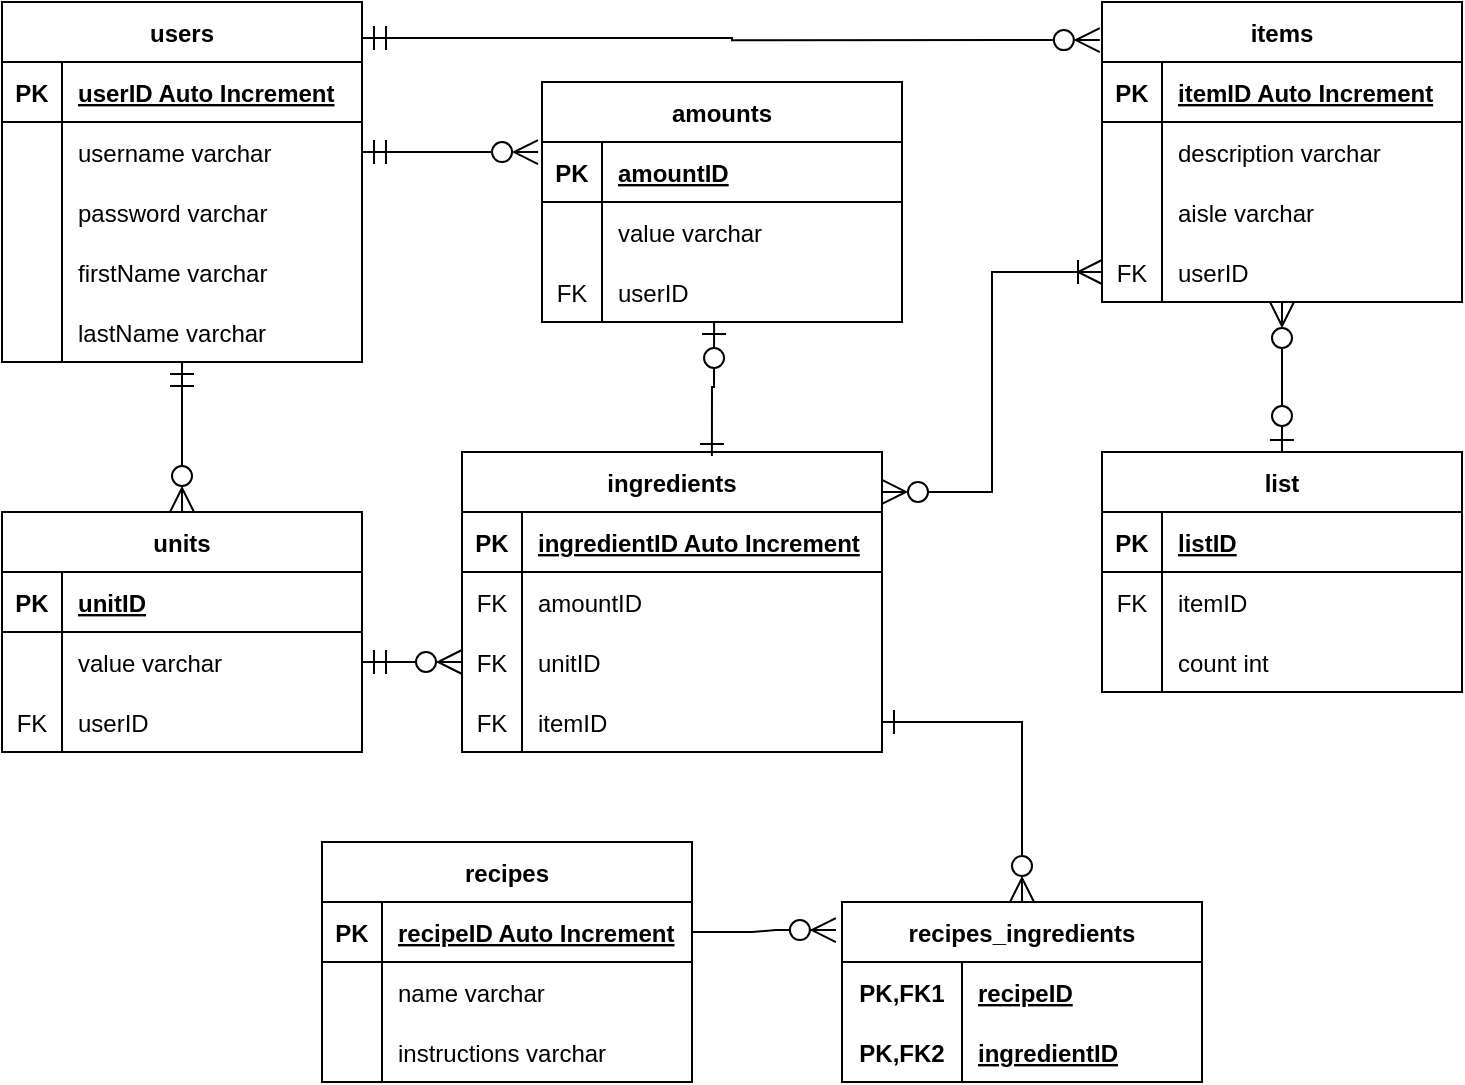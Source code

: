 <mxfile version="18.2.0" type="github">
  <diagram id="sZjVrMlbHQH7y-1jnK4U" name="Page-1">
    <mxGraphModel dx="1422" dy="794" grid="1" gridSize="10" guides="1" tooltips="1" connect="1" arrows="1" fold="1" page="1" pageScale="1" pageWidth="850" pageHeight="1100" math="0" shadow="0">
      <root>
        <object label="" userID="" username="" password="" firstName="" lastName="" id="0">
          <mxCell />
        </object>
        <mxCell id="1" parent="0" />
        <mxCell id="pCW7ipnKabYTmHcVQ1BP-58" style="edgeStyle=orthogonalEdgeStyle;orthogonalLoop=1;jettySize=auto;html=1;entryX=0.5;entryY=0;entryDx=0;entryDy=0;startArrow=ERmandOne;startFill=0;endArrow=ERzeroToMany;endFill=0;startSize=10;endSize=10;rounded=0;" edge="1" parent="1" source="4wrpcH3v7Khurkjo0Etw-15" target="olgFny7mYtI0Rv0lb08G-19">
          <mxGeometry relative="1" as="geometry" />
        </mxCell>
        <mxCell id="4wrpcH3v7Khurkjo0Etw-15" value="users" style="shape=table;startSize=30;container=1;collapsible=0;childLayout=tableLayout;fixedRows=1;rowLines=0;fontStyle=1;align=center;resizeLast=1;rounded=0;shadow=0;sketch=0;fillColor=#FFFFFF;backgroundOutline=0;resizable=0;rotatable=0;fillOpacity=100;strokeOpacity=100;noLabel=0;" parent="1" vertex="1">
          <mxGeometry x="40" y="40" width="180" height="180" as="geometry" />
        </mxCell>
        <mxCell id="4wrpcH3v7Khurkjo0Etw-16" value="" style="shape=tableRow;horizontal=0;startSize=0;swimlaneHead=0;swimlaneBody=0;fillColor=none;collapsible=0;dropTarget=0;points=[[0,0.5],[1,0.5]];portConstraint=eastwest;top=0;left=0;right=0;bottom=1;" parent="4wrpcH3v7Khurkjo0Etw-15" vertex="1">
          <mxGeometry y="30" width="180" height="30" as="geometry" />
        </mxCell>
        <mxCell id="4wrpcH3v7Khurkjo0Etw-17" value="PK" style="shape=partialRectangle;connectable=0;fillColor=none;top=0;left=0;bottom=0;right=0;fontStyle=1;overflow=hidden;" parent="4wrpcH3v7Khurkjo0Etw-16" vertex="1">
          <mxGeometry width="30" height="30" as="geometry">
            <mxRectangle width="30" height="30" as="alternateBounds" />
          </mxGeometry>
        </mxCell>
        <mxCell id="4wrpcH3v7Khurkjo0Etw-18" value="userID Auto Increment" style="shape=partialRectangle;connectable=0;fillColor=none;top=0;left=0;bottom=0;right=0;align=left;spacingLeft=6;fontStyle=5;overflow=hidden;" parent="4wrpcH3v7Khurkjo0Etw-16" vertex="1">
          <mxGeometry x="30" width="150" height="30" as="geometry">
            <mxRectangle width="150" height="30" as="alternateBounds" />
          </mxGeometry>
        </mxCell>
        <mxCell id="4wrpcH3v7Khurkjo0Etw-19" value="" style="shape=tableRow;horizontal=0;startSize=0;swimlaneHead=0;swimlaneBody=0;fillColor=none;collapsible=0;dropTarget=0;points=[[0,0.5],[1,0.5]];portConstraint=eastwest;top=0;left=0;right=0;bottom=0;" parent="4wrpcH3v7Khurkjo0Etw-15" vertex="1">
          <mxGeometry y="60" width="180" height="30" as="geometry" />
        </mxCell>
        <mxCell id="4wrpcH3v7Khurkjo0Etw-20" value="" style="shape=partialRectangle;connectable=0;fillColor=none;top=0;left=0;bottom=0;right=0;editable=1;overflow=hidden;" parent="4wrpcH3v7Khurkjo0Etw-19" vertex="1">
          <mxGeometry width="30" height="30" as="geometry">
            <mxRectangle width="30" height="30" as="alternateBounds" />
          </mxGeometry>
        </mxCell>
        <mxCell id="4wrpcH3v7Khurkjo0Etw-21" value="username varchar" style="shape=partialRectangle;connectable=0;fillColor=none;top=0;left=0;bottom=0;right=0;align=left;spacingLeft=6;overflow=hidden;" parent="4wrpcH3v7Khurkjo0Etw-19" vertex="1">
          <mxGeometry x="30" width="150" height="30" as="geometry">
            <mxRectangle width="150" height="30" as="alternateBounds" />
          </mxGeometry>
        </mxCell>
        <mxCell id="4wrpcH3v7Khurkjo0Etw-22" value="" style="shape=tableRow;horizontal=0;startSize=0;swimlaneHead=0;swimlaneBody=0;fillColor=none;collapsible=0;dropTarget=0;points=[[0,0.5],[1,0.5]];portConstraint=eastwest;top=0;left=0;right=0;bottom=0;" parent="4wrpcH3v7Khurkjo0Etw-15" vertex="1">
          <mxGeometry y="90" width="180" height="30" as="geometry" />
        </mxCell>
        <mxCell id="4wrpcH3v7Khurkjo0Etw-23" value="" style="shape=partialRectangle;connectable=0;fillColor=none;top=0;left=0;bottom=0;right=0;editable=1;overflow=hidden;" parent="4wrpcH3v7Khurkjo0Etw-22" vertex="1">
          <mxGeometry width="30" height="30" as="geometry">
            <mxRectangle width="30" height="30" as="alternateBounds" />
          </mxGeometry>
        </mxCell>
        <mxCell id="4wrpcH3v7Khurkjo0Etw-24" value="password varchar" style="shape=partialRectangle;connectable=0;fillColor=none;top=0;left=0;bottom=0;right=0;align=left;spacingLeft=6;overflow=hidden;" parent="4wrpcH3v7Khurkjo0Etw-22" vertex="1">
          <mxGeometry x="30" width="150" height="30" as="geometry">
            <mxRectangle width="150" height="30" as="alternateBounds" />
          </mxGeometry>
        </mxCell>
        <mxCell id="4wrpcH3v7Khurkjo0Etw-25" value="" style="shape=tableRow;horizontal=0;startSize=0;swimlaneHead=0;swimlaneBody=0;fillColor=none;collapsible=0;dropTarget=0;points=[[0,0.5],[1,0.5]];portConstraint=eastwest;top=0;left=0;right=0;bottom=0;" parent="4wrpcH3v7Khurkjo0Etw-15" vertex="1">
          <mxGeometry y="120" width="180" height="30" as="geometry" />
        </mxCell>
        <mxCell id="4wrpcH3v7Khurkjo0Etw-26" value="" style="shape=partialRectangle;connectable=0;fillColor=none;top=0;left=0;bottom=0;right=0;editable=1;overflow=hidden;" parent="4wrpcH3v7Khurkjo0Etw-25" vertex="1">
          <mxGeometry width="30" height="30" as="geometry">
            <mxRectangle width="30" height="30" as="alternateBounds" />
          </mxGeometry>
        </mxCell>
        <mxCell id="4wrpcH3v7Khurkjo0Etw-27" value="firstName varchar" style="shape=partialRectangle;connectable=0;fillColor=none;top=0;left=0;bottom=0;right=0;align=left;spacingLeft=6;overflow=hidden;" parent="4wrpcH3v7Khurkjo0Etw-25" vertex="1">
          <mxGeometry x="30" width="150" height="30" as="geometry">
            <mxRectangle width="150" height="30" as="alternateBounds" />
          </mxGeometry>
        </mxCell>
        <mxCell id="4wrpcH3v7Khurkjo0Etw-31" style="shape=tableRow;horizontal=0;startSize=0;swimlaneHead=0;swimlaneBody=0;fillColor=none;collapsible=0;dropTarget=0;points=[[0,0.5],[1,0.5]];portConstraint=eastwest;top=0;left=0;right=0;bottom=0;" parent="4wrpcH3v7Khurkjo0Etw-15" vertex="1">
          <mxGeometry y="150" width="180" height="30" as="geometry" />
        </mxCell>
        <mxCell id="4wrpcH3v7Khurkjo0Etw-32" style="shape=partialRectangle;connectable=0;fillColor=none;top=0;left=0;bottom=0;right=0;editable=1;overflow=hidden;" parent="4wrpcH3v7Khurkjo0Etw-31" vertex="1">
          <mxGeometry width="30" height="30" as="geometry">
            <mxRectangle width="30" height="30" as="alternateBounds" />
          </mxGeometry>
        </mxCell>
        <mxCell id="4wrpcH3v7Khurkjo0Etw-33" value="lastName varchar" style="shape=partialRectangle;connectable=0;fillColor=none;top=0;left=0;bottom=0;right=0;align=left;spacingLeft=6;overflow=hidden;" parent="4wrpcH3v7Khurkjo0Etw-31" vertex="1">
          <mxGeometry x="30" width="150" height="30" as="geometry">
            <mxRectangle width="150" height="30" as="alternateBounds" />
          </mxGeometry>
        </mxCell>
        <mxCell id="pCW7ipnKabYTmHcVQ1BP-56" style="edgeStyle=orthogonalEdgeStyle;orthogonalLoop=1;jettySize=auto;html=1;entryX=0.5;entryY=0;entryDx=0;entryDy=0;startArrow=ERzeroToMany;startFill=0;endArrow=ERzeroToOne;endFill=0;startSize=10;endSize=10;rounded=0;" edge="1" parent="1" source="4wrpcH3v7Khurkjo0Etw-34" target="pCW7ipnKabYTmHcVQ1BP-43">
          <mxGeometry relative="1" as="geometry" />
        </mxCell>
        <mxCell id="4wrpcH3v7Khurkjo0Etw-34" value="items" style="shape=table;startSize=30;container=1;collapsible=1;childLayout=tableLayout;fixedRows=1;rowLines=0;fontStyle=1;align=center;resizeLast=1;rounded=0;shadow=0;sketch=0;fillColor=#FFFFFF;" parent="1" vertex="1">
          <mxGeometry x="590" y="40" width="180" height="150" as="geometry" />
        </mxCell>
        <mxCell id="4wrpcH3v7Khurkjo0Etw-35" value="" style="shape=tableRow;horizontal=0;startSize=0;swimlaneHead=0;swimlaneBody=0;fillColor=none;collapsible=0;dropTarget=0;points=[[0,0.5],[1,0.5]];portConstraint=eastwest;top=0;left=0;right=0;bottom=1;rounded=0;shadow=0;sketch=0;" parent="4wrpcH3v7Khurkjo0Etw-34" vertex="1">
          <mxGeometry y="30" width="180" height="30" as="geometry" />
        </mxCell>
        <mxCell id="4wrpcH3v7Khurkjo0Etw-36" value="PK" style="shape=partialRectangle;connectable=0;fillColor=none;top=0;left=0;bottom=0;right=0;fontStyle=1;overflow=hidden;rounded=0;shadow=0;sketch=0;" parent="4wrpcH3v7Khurkjo0Etw-35" vertex="1">
          <mxGeometry width="30" height="30" as="geometry">
            <mxRectangle width="30" height="30" as="alternateBounds" />
          </mxGeometry>
        </mxCell>
        <mxCell id="4wrpcH3v7Khurkjo0Etw-37" value="itemID Auto Increment" style="shape=partialRectangle;connectable=0;fillColor=none;top=0;left=0;bottom=0;right=0;align=left;spacingLeft=6;fontStyle=5;overflow=hidden;rounded=0;shadow=0;sketch=0;" parent="4wrpcH3v7Khurkjo0Etw-35" vertex="1">
          <mxGeometry x="30" width="150" height="30" as="geometry">
            <mxRectangle width="150" height="30" as="alternateBounds" />
          </mxGeometry>
        </mxCell>
        <mxCell id="4wrpcH3v7Khurkjo0Etw-38" value="" style="shape=tableRow;horizontal=0;startSize=0;swimlaneHead=0;swimlaneBody=0;fillColor=none;collapsible=0;dropTarget=0;points=[[0,0.5],[1,0.5]];portConstraint=eastwest;top=0;left=0;right=0;bottom=0;rounded=0;shadow=0;sketch=0;" parent="4wrpcH3v7Khurkjo0Etw-34" vertex="1">
          <mxGeometry y="60" width="180" height="30" as="geometry" />
        </mxCell>
        <mxCell id="4wrpcH3v7Khurkjo0Etw-39" value="" style="shape=partialRectangle;connectable=0;fillColor=none;top=0;left=0;bottom=0;right=0;editable=1;overflow=hidden;rounded=0;shadow=0;sketch=0;" parent="4wrpcH3v7Khurkjo0Etw-38" vertex="1">
          <mxGeometry width="30" height="30" as="geometry">
            <mxRectangle width="30" height="30" as="alternateBounds" />
          </mxGeometry>
        </mxCell>
        <mxCell id="4wrpcH3v7Khurkjo0Etw-40" value="description varchar" style="shape=partialRectangle;connectable=0;fillColor=none;top=0;left=0;bottom=0;right=0;align=left;spacingLeft=6;overflow=hidden;rounded=0;shadow=0;sketch=0;" parent="4wrpcH3v7Khurkjo0Etw-38" vertex="1">
          <mxGeometry x="30" width="150" height="30" as="geometry">
            <mxRectangle width="150" height="30" as="alternateBounds" />
          </mxGeometry>
        </mxCell>
        <mxCell id="4wrpcH3v7Khurkjo0Etw-41" value="" style="shape=tableRow;horizontal=0;startSize=0;swimlaneHead=0;swimlaneBody=0;fillColor=none;collapsible=0;dropTarget=0;points=[[0,0.5],[1,0.5]];portConstraint=eastwest;top=0;left=0;right=0;bottom=0;rounded=0;shadow=0;sketch=0;" parent="4wrpcH3v7Khurkjo0Etw-34" vertex="1">
          <mxGeometry y="90" width="180" height="30" as="geometry" />
        </mxCell>
        <mxCell id="4wrpcH3v7Khurkjo0Etw-42" value="" style="shape=partialRectangle;connectable=0;fillColor=none;top=0;left=0;bottom=0;right=0;editable=1;overflow=hidden;rounded=0;shadow=0;sketch=0;" parent="4wrpcH3v7Khurkjo0Etw-41" vertex="1">
          <mxGeometry width="30" height="30" as="geometry">
            <mxRectangle width="30" height="30" as="alternateBounds" />
          </mxGeometry>
        </mxCell>
        <mxCell id="4wrpcH3v7Khurkjo0Etw-43" value="aisle varchar" style="shape=partialRectangle;connectable=0;fillColor=none;top=0;left=0;bottom=0;right=0;align=left;spacingLeft=6;overflow=hidden;rounded=0;shadow=0;sketch=0;" parent="4wrpcH3v7Khurkjo0Etw-41" vertex="1">
          <mxGeometry x="30" width="150" height="30" as="geometry">
            <mxRectangle width="150" height="30" as="alternateBounds" />
          </mxGeometry>
        </mxCell>
        <mxCell id="4wrpcH3v7Khurkjo0Etw-44" value="" style="shape=tableRow;horizontal=0;startSize=0;swimlaneHead=0;swimlaneBody=0;fillColor=none;collapsible=0;dropTarget=0;points=[[0,0.5],[1,0.5]];portConstraint=eastwest;top=0;left=0;right=0;bottom=0;rounded=0;shadow=0;sketch=0;" parent="4wrpcH3v7Khurkjo0Etw-34" vertex="1">
          <mxGeometry y="120" width="180" height="30" as="geometry" />
        </mxCell>
        <mxCell id="4wrpcH3v7Khurkjo0Etw-45" value="FK" style="shape=partialRectangle;connectable=0;fillColor=none;top=0;left=0;bottom=0;right=0;editable=1;overflow=hidden;rounded=0;shadow=0;sketch=0;" parent="4wrpcH3v7Khurkjo0Etw-44" vertex="1">
          <mxGeometry width="30" height="30" as="geometry">
            <mxRectangle width="30" height="30" as="alternateBounds" />
          </mxGeometry>
        </mxCell>
        <mxCell id="4wrpcH3v7Khurkjo0Etw-46" value="userID" style="shape=partialRectangle;connectable=0;fillColor=none;top=0;left=0;bottom=0;right=0;align=left;spacingLeft=6;overflow=hidden;rounded=0;shadow=0;sketch=0;" parent="4wrpcH3v7Khurkjo0Etw-44" vertex="1">
          <mxGeometry x="30" width="150" height="30" as="geometry">
            <mxRectangle width="150" height="30" as="alternateBounds" />
          </mxGeometry>
        </mxCell>
        <mxCell id="4wrpcH3v7Khurkjo0Etw-49" value="" style="edgeStyle=orthogonalEdgeStyle;fontSize=12;html=1;endArrow=ERzeroToMany;startArrow=ERmandOne;rounded=0;targetPerimeterSpacing=0;endSize=10;startSize=10;exitX=1;exitY=0.1;exitDx=0;exitDy=0;endFill=0;entryX=-0.006;entryY=0.127;entryDx=0;entryDy=0;entryPerimeter=0;exitPerimeter=0;" parent="1" source="4wrpcH3v7Khurkjo0Etw-15" target="4wrpcH3v7Khurkjo0Etw-34" edge="1">
          <mxGeometry width="100" height="100" relative="1" as="geometry">
            <mxPoint x="250" y="790" as="sourcePoint" />
            <mxPoint x="330" y="85" as="targetPoint" />
          </mxGeometry>
        </mxCell>
        <mxCell id="pCW7ipnKabYTmHcVQ1BP-42" style="edgeStyle=orthogonalEdgeStyle;orthogonalLoop=1;jettySize=auto;html=1;entryX=0.5;entryY=0;entryDx=0;entryDy=0;startArrow=ERone;startFill=0;endArrow=ERzeroToMany;endFill=0;startSize=10;endSize=10;exitX=1;exitY=0.5;exitDx=0;exitDy=0;rounded=0;" edge="1" parent="1" source="4wrpcH3v7Khurkjo0Etw-60" target="pCW7ipnKabYTmHcVQ1BP-14">
          <mxGeometry relative="1" as="geometry" />
        </mxCell>
        <mxCell id="4wrpcH3v7Khurkjo0Etw-50" value="ingredients" style="shape=table;startSize=30;container=1;collapsible=1;childLayout=tableLayout;fixedRows=1;rowLines=0;fontStyle=1;align=center;resizeLast=1;rounded=0;shadow=0;sketch=0;fillColor=#FFFFFF;" parent="1" vertex="1">
          <mxGeometry x="270" y="265" width="210" height="150" as="geometry" />
        </mxCell>
        <mxCell id="4wrpcH3v7Khurkjo0Etw-51" value="" style="shape=tableRow;horizontal=0;startSize=0;swimlaneHead=0;swimlaneBody=0;fillColor=none;collapsible=0;dropTarget=0;points=[[0,0.5],[1,0.5]];portConstraint=eastwest;top=0;left=0;right=0;bottom=1;rounded=0;shadow=0;sketch=0;" parent="4wrpcH3v7Khurkjo0Etw-50" vertex="1">
          <mxGeometry y="30" width="210" height="30" as="geometry" />
        </mxCell>
        <mxCell id="4wrpcH3v7Khurkjo0Etw-52" value="PK" style="shape=partialRectangle;connectable=0;fillColor=none;top=0;left=0;bottom=0;right=0;fontStyle=1;overflow=hidden;rounded=0;shadow=0;sketch=0;" parent="4wrpcH3v7Khurkjo0Etw-51" vertex="1">
          <mxGeometry width="30" height="30" as="geometry">
            <mxRectangle width="30" height="30" as="alternateBounds" />
          </mxGeometry>
        </mxCell>
        <mxCell id="4wrpcH3v7Khurkjo0Etw-53" value="ingredientID Auto Increment" style="shape=partialRectangle;connectable=0;fillColor=none;top=0;left=0;bottom=0;right=0;align=left;spacingLeft=6;fontStyle=5;overflow=hidden;rounded=0;shadow=0;sketch=0;" parent="4wrpcH3v7Khurkjo0Etw-51" vertex="1">
          <mxGeometry x="30" width="180" height="30" as="geometry">
            <mxRectangle width="180" height="30" as="alternateBounds" />
          </mxGeometry>
        </mxCell>
        <mxCell id="4wrpcH3v7Khurkjo0Etw-54" value="" style="shape=tableRow;horizontal=0;startSize=0;swimlaneHead=0;swimlaneBody=0;fillColor=none;collapsible=0;dropTarget=0;points=[[0,0.5],[1,0.5]];portConstraint=eastwest;top=0;left=0;right=0;bottom=0;rounded=0;shadow=0;sketch=0;" parent="4wrpcH3v7Khurkjo0Etw-50" vertex="1">
          <mxGeometry y="60" width="210" height="30" as="geometry" />
        </mxCell>
        <mxCell id="4wrpcH3v7Khurkjo0Etw-55" value="FK" style="shape=partialRectangle;connectable=0;fillColor=none;top=0;left=0;bottom=0;right=0;editable=1;overflow=hidden;rounded=0;shadow=0;sketch=0;" parent="4wrpcH3v7Khurkjo0Etw-54" vertex="1">
          <mxGeometry width="30" height="30" as="geometry">
            <mxRectangle width="30" height="30" as="alternateBounds" />
          </mxGeometry>
        </mxCell>
        <mxCell id="4wrpcH3v7Khurkjo0Etw-56" value="amountID" style="shape=partialRectangle;connectable=0;fillColor=none;top=0;left=0;bottom=0;right=0;align=left;spacingLeft=6;overflow=hidden;rounded=0;shadow=0;sketch=0;" parent="4wrpcH3v7Khurkjo0Etw-54" vertex="1">
          <mxGeometry x="30" width="180" height="30" as="geometry">
            <mxRectangle width="180" height="30" as="alternateBounds" />
          </mxGeometry>
        </mxCell>
        <mxCell id="4wrpcH3v7Khurkjo0Etw-57" value="" style="shape=tableRow;horizontal=0;startSize=0;swimlaneHead=0;swimlaneBody=0;fillColor=none;collapsible=0;dropTarget=0;points=[[0,0.5],[1,0.5]];portConstraint=eastwest;top=0;left=0;right=0;bottom=0;rounded=0;shadow=0;sketch=0;" parent="4wrpcH3v7Khurkjo0Etw-50" vertex="1">
          <mxGeometry y="90" width="210" height="30" as="geometry" />
        </mxCell>
        <mxCell id="4wrpcH3v7Khurkjo0Etw-58" value="FK" style="shape=partialRectangle;connectable=0;fillColor=none;top=0;left=0;bottom=0;right=0;editable=1;overflow=hidden;rounded=0;shadow=0;sketch=0;" parent="4wrpcH3v7Khurkjo0Etw-57" vertex="1">
          <mxGeometry width="30" height="30" as="geometry">
            <mxRectangle width="30" height="30" as="alternateBounds" />
          </mxGeometry>
        </mxCell>
        <mxCell id="4wrpcH3v7Khurkjo0Etw-59" value="unitID" style="shape=partialRectangle;connectable=0;fillColor=none;top=0;left=0;bottom=0;right=0;align=left;spacingLeft=6;overflow=hidden;rounded=0;shadow=0;sketch=0;" parent="4wrpcH3v7Khurkjo0Etw-57" vertex="1">
          <mxGeometry x="30" width="180" height="30" as="geometry">
            <mxRectangle width="180" height="30" as="alternateBounds" />
          </mxGeometry>
        </mxCell>
        <mxCell id="4wrpcH3v7Khurkjo0Etw-60" value="" style="shape=tableRow;horizontal=0;startSize=0;swimlaneHead=0;swimlaneBody=0;fillColor=none;collapsible=0;dropTarget=0;points=[[0,0.5],[1,0.5]];portConstraint=eastwest;top=0;left=0;right=0;bottom=0;rounded=0;shadow=0;sketch=0;" parent="4wrpcH3v7Khurkjo0Etw-50" vertex="1">
          <mxGeometry y="120" width="210" height="30" as="geometry" />
        </mxCell>
        <mxCell id="4wrpcH3v7Khurkjo0Etw-61" value="FK" style="shape=partialRectangle;connectable=0;fillColor=none;top=0;left=0;bottom=0;right=0;editable=1;overflow=hidden;rounded=0;shadow=0;sketch=0;" parent="4wrpcH3v7Khurkjo0Etw-60" vertex="1">
          <mxGeometry width="30" height="30" as="geometry">
            <mxRectangle width="30" height="30" as="alternateBounds" />
          </mxGeometry>
        </mxCell>
        <mxCell id="4wrpcH3v7Khurkjo0Etw-62" value="itemID" style="shape=partialRectangle;connectable=0;fillColor=none;top=0;left=0;bottom=0;right=0;align=left;spacingLeft=6;overflow=hidden;rounded=0;shadow=0;sketch=0;" parent="4wrpcH3v7Khurkjo0Etw-60" vertex="1">
          <mxGeometry x="30" width="180" height="30" as="geometry">
            <mxRectangle width="180" height="30" as="alternateBounds" />
          </mxGeometry>
        </mxCell>
        <mxCell id="4wrpcH3v7Khurkjo0Etw-64" value="" style="fontSize=12;html=1;endArrow=ERoneToMany;startArrow=ERzeroToMany;rounded=0;targetPerimeterSpacing=0;endSize=10;startSize=10;entryX=0;entryY=0.5;entryDx=0;entryDy=0;exitX=1;exitY=0.133;exitDx=0;exitDy=0;edgeStyle=orthogonalEdgeStyle;endFill=0;startFill=0;exitPerimeter=0;" parent="1" source="4wrpcH3v7Khurkjo0Etw-50" target="4wrpcH3v7Khurkjo0Etw-44" edge="1">
          <mxGeometry width="100" height="100" relative="1" as="geometry">
            <mxPoint x="350" y="260" as="sourcePoint" />
            <mxPoint x="430" y="260" as="targetPoint" />
          </mxGeometry>
        </mxCell>
        <mxCell id="4wrpcH3v7Khurkjo0Etw-65" value="recipes" style="shape=table;startSize=30;container=1;collapsible=1;childLayout=tableLayout;fixedRows=1;rowLines=0;fontStyle=1;align=center;resizeLast=1;rounded=0;shadow=0;sketch=0;fillColor=#FFFFFF;" parent="1" vertex="1">
          <mxGeometry x="200" y="460" width="185" height="120" as="geometry" />
        </mxCell>
        <mxCell id="4wrpcH3v7Khurkjo0Etw-66" value="" style="shape=tableRow;horizontal=0;startSize=0;swimlaneHead=0;swimlaneBody=0;fillColor=none;collapsible=0;dropTarget=0;points=[[0,0.5],[1,0.5]];portConstraint=eastwest;top=0;left=0;right=0;bottom=1;rounded=0;shadow=0;sketch=0;" parent="4wrpcH3v7Khurkjo0Etw-65" vertex="1">
          <mxGeometry y="30" width="185" height="30" as="geometry" />
        </mxCell>
        <mxCell id="4wrpcH3v7Khurkjo0Etw-67" value="PK" style="shape=partialRectangle;connectable=0;fillColor=none;top=0;left=0;bottom=0;right=0;fontStyle=1;overflow=hidden;rounded=0;shadow=0;sketch=0;" parent="4wrpcH3v7Khurkjo0Etw-66" vertex="1">
          <mxGeometry width="30" height="30" as="geometry">
            <mxRectangle width="30" height="30" as="alternateBounds" />
          </mxGeometry>
        </mxCell>
        <mxCell id="4wrpcH3v7Khurkjo0Etw-68" value="recipeID Auto Increment" style="shape=partialRectangle;connectable=0;fillColor=none;top=0;left=0;bottom=0;right=0;align=left;spacingLeft=6;fontStyle=5;overflow=hidden;rounded=0;shadow=0;sketch=0;" parent="4wrpcH3v7Khurkjo0Etw-66" vertex="1">
          <mxGeometry x="30" width="155" height="30" as="geometry">
            <mxRectangle width="155" height="30" as="alternateBounds" />
          </mxGeometry>
        </mxCell>
        <mxCell id="4wrpcH3v7Khurkjo0Etw-69" value="" style="shape=tableRow;horizontal=0;startSize=0;swimlaneHead=0;swimlaneBody=0;fillColor=none;collapsible=0;dropTarget=0;points=[[0,0.5],[1,0.5]];portConstraint=eastwest;top=0;left=0;right=0;bottom=0;rounded=0;shadow=0;sketch=0;" parent="4wrpcH3v7Khurkjo0Etw-65" vertex="1">
          <mxGeometry y="60" width="185" height="30" as="geometry" />
        </mxCell>
        <mxCell id="4wrpcH3v7Khurkjo0Etw-70" value="" style="shape=partialRectangle;connectable=0;fillColor=none;top=0;left=0;bottom=0;right=0;editable=1;overflow=hidden;rounded=0;shadow=0;sketch=0;" parent="4wrpcH3v7Khurkjo0Etw-69" vertex="1">
          <mxGeometry width="30" height="30" as="geometry">
            <mxRectangle width="30" height="30" as="alternateBounds" />
          </mxGeometry>
        </mxCell>
        <mxCell id="4wrpcH3v7Khurkjo0Etw-71" value="name varchar" style="shape=partialRectangle;connectable=0;fillColor=none;top=0;left=0;bottom=0;right=0;align=left;spacingLeft=6;overflow=hidden;rounded=0;shadow=0;sketch=0;" parent="4wrpcH3v7Khurkjo0Etw-69" vertex="1">
          <mxGeometry x="30" width="155" height="30" as="geometry">
            <mxRectangle width="155" height="30" as="alternateBounds" />
          </mxGeometry>
        </mxCell>
        <mxCell id="4wrpcH3v7Khurkjo0Etw-72" value="" style="shape=tableRow;horizontal=0;startSize=0;swimlaneHead=0;swimlaneBody=0;fillColor=none;collapsible=0;dropTarget=0;points=[[0,0.5],[1,0.5]];portConstraint=eastwest;top=0;left=0;right=0;bottom=0;rounded=0;shadow=0;sketch=0;" parent="4wrpcH3v7Khurkjo0Etw-65" vertex="1">
          <mxGeometry y="90" width="185" height="30" as="geometry" />
        </mxCell>
        <mxCell id="4wrpcH3v7Khurkjo0Etw-73" value="" style="shape=partialRectangle;connectable=0;fillColor=none;top=0;left=0;bottom=0;right=0;editable=1;overflow=hidden;rounded=0;shadow=0;sketch=0;" parent="4wrpcH3v7Khurkjo0Etw-72" vertex="1">
          <mxGeometry width="30" height="30" as="geometry">
            <mxRectangle width="30" height="30" as="alternateBounds" />
          </mxGeometry>
        </mxCell>
        <mxCell id="4wrpcH3v7Khurkjo0Etw-74" value="instructions varchar" style="shape=partialRectangle;connectable=0;fillColor=none;top=0;left=0;bottom=0;right=0;align=left;spacingLeft=6;overflow=hidden;rounded=0;shadow=0;sketch=0;" parent="4wrpcH3v7Khurkjo0Etw-72" vertex="1">
          <mxGeometry x="30" width="155" height="30" as="geometry">
            <mxRectangle width="155" height="30" as="alternateBounds" />
          </mxGeometry>
        </mxCell>
        <mxCell id="olgFny7mYtI0Rv0lb08G-4" value="amounts" style="shape=table;startSize=30;container=1;collapsible=1;childLayout=tableLayout;fixedRows=1;rowLines=0;fontStyle=1;align=center;resizeLast=1;" parent="1" vertex="1">
          <mxGeometry x="310" y="80" width="180" height="120" as="geometry" />
        </mxCell>
        <mxCell id="olgFny7mYtI0Rv0lb08G-5" value="" style="shape=tableRow;horizontal=0;startSize=0;swimlaneHead=0;swimlaneBody=0;fillColor=none;collapsible=0;dropTarget=0;points=[[0,0.5],[1,0.5]];portConstraint=eastwest;top=0;left=0;right=0;bottom=1;" parent="olgFny7mYtI0Rv0lb08G-4" vertex="1">
          <mxGeometry y="30" width="180" height="30" as="geometry" />
        </mxCell>
        <mxCell id="olgFny7mYtI0Rv0lb08G-6" value="PK" style="shape=partialRectangle;connectable=0;fillColor=none;top=0;left=0;bottom=0;right=0;fontStyle=1;overflow=hidden;" parent="olgFny7mYtI0Rv0lb08G-5" vertex="1">
          <mxGeometry width="30" height="30" as="geometry">
            <mxRectangle width="30" height="30" as="alternateBounds" />
          </mxGeometry>
        </mxCell>
        <mxCell id="olgFny7mYtI0Rv0lb08G-7" value="amountID" style="shape=partialRectangle;connectable=0;fillColor=none;top=0;left=0;bottom=0;right=0;align=left;spacingLeft=6;fontStyle=5;overflow=hidden;" parent="olgFny7mYtI0Rv0lb08G-5" vertex="1">
          <mxGeometry x="30" width="150" height="30" as="geometry">
            <mxRectangle width="150" height="30" as="alternateBounds" />
          </mxGeometry>
        </mxCell>
        <mxCell id="olgFny7mYtI0Rv0lb08G-8" value="" style="shape=tableRow;horizontal=0;startSize=0;swimlaneHead=0;swimlaneBody=0;fillColor=none;collapsible=0;dropTarget=0;points=[[0,0.5],[1,0.5]];portConstraint=eastwest;top=0;left=0;right=0;bottom=0;" parent="olgFny7mYtI0Rv0lb08G-4" vertex="1">
          <mxGeometry y="60" width="180" height="30" as="geometry" />
        </mxCell>
        <mxCell id="olgFny7mYtI0Rv0lb08G-9" value="" style="shape=partialRectangle;connectable=0;fillColor=none;top=0;left=0;bottom=0;right=0;editable=1;overflow=hidden;" parent="olgFny7mYtI0Rv0lb08G-8" vertex="1">
          <mxGeometry width="30" height="30" as="geometry">
            <mxRectangle width="30" height="30" as="alternateBounds" />
          </mxGeometry>
        </mxCell>
        <mxCell id="olgFny7mYtI0Rv0lb08G-10" value="value varchar" style="shape=partialRectangle;connectable=0;fillColor=none;top=0;left=0;bottom=0;right=0;align=left;spacingLeft=6;overflow=hidden;" parent="olgFny7mYtI0Rv0lb08G-8" vertex="1">
          <mxGeometry x="30" width="150" height="30" as="geometry">
            <mxRectangle width="150" height="30" as="alternateBounds" />
          </mxGeometry>
        </mxCell>
        <mxCell id="olgFny7mYtI0Rv0lb08G-32" value="" style="shape=tableRow;horizontal=0;startSize=0;swimlaneHead=0;swimlaneBody=0;fillColor=none;collapsible=0;dropTarget=0;points=[[0,0.5],[1,0.5]];portConstraint=eastwest;top=0;left=0;right=0;bottom=0;" parent="olgFny7mYtI0Rv0lb08G-4" vertex="1">
          <mxGeometry y="90" width="180" height="30" as="geometry" />
        </mxCell>
        <mxCell id="olgFny7mYtI0Rv0lb08G-33" value="FK" style="shape=partialRectangle;connectable=0;fillColor=none;top=0;left=0;bottom=0;right=0;editable=1;overflow=hidden;" parent="olgFny7mYtI0Rv0lb08G-32" vertex="1">
          <mxGeometry width="30" height="30" as="geometry">
            <mxRectangle width="30" height="30" as="alternateBounds" />
          </mxGeometry>
        </mxCell>
        <mxCell id="olgFny7mYtI0Rv0lb08G-34" value="userID" style="shape=partialRectangle;connectable=0;fillColor=none;top=0;left=0;bottom=0;right=0;align=left;spacingLeft=6;overflow=hidden;" parent="olgFny7mYtI0Rv0lb08G-32" vertex="1">
          <mxGeometry x="30" width="150" height="30" as="geometry">
            <mxRectangle width="150" height="30" as="alternateBounds" />
          </mxGeometry>
        </mxCell>
        <mxCell id="olgFny7mYtI0Rv0lb08G-19" value="units" style="shape=table;startSize=30;container=1;collapsible=1;childLayout=tableLayout;fixedRows=1;rowLines=0;fontStyle=1;align=center;resizeLast=1;" parent="1" vertex="1">
          <mxGeometry x="40" y="295" width="180" height="120" as="geometry" />
        </mxCell>
        <mxCell id="olgFny7mYtI0Rv0lb08G-20" value="" style="shape=tableRow;horizontal=0;startSize=0;swimlaneHead=0;swimlaneBody=0;fillColor=none;collapsible=0;dropTarget=0;points=[[0,0.5],[1,0.5]];portConstraint=eastwest;top=0;left=0;right=0;bottom=1;" parent="olgFny7mYtI0Rv0lb08G-19" vertex="1">
          <mxGeometry y="30" width="180" height="30" as="geometry" />
        </mxCell>
        <mxCell id="olgFny7mYtI0Rv0lb08G-21" value="PK" style="shape=partialRectangle;connectable=0;fillColor=none;top=0;left=0;bottom=0;right=0;fontStyle=1;overflow=hidden;" parent="olgFny7mYtI0Rv0lb08G-20" vertex="1">
          <mxGeometry width="30" height="30" as="geometry">
            <mxRectangle width="30" height="30" as="alternateBounds" />
          </mxGeometry>
        </mxCell>
        <mxCell id="olgFny7mYtI0Rv0lb08G-22" value="unitID" style="shape=partialRectangle;connectable=0;fillColor=none;top=0;left=0;bottom=0;right=0;align=left;spacingLeft=6;fontStyle=5;overflow=hidden;" parent="olgFny7mYtI0Rv0lb08G-20" vertex="1">
          <mxGeometry x="30" width="150" height="30" as="geometry">
            <mxRectangle width="150" height="30" as="alternateBounds" />
          </mxGeometry>
        </mxCell>
        <mxCell id="olgFny7mYtI0Rv0lb08G-23" value="" style="shape=tableRow;horizontal=0;startSize=0;swimlaneHead=0;swimlaneBody=0;fillColor=none;collapsible=0;dropTarget=0;points=[[0,0.5],[1,0.5]];portConstraint=eastwest;top=0;left=0;right=0;bottom=0;" parent="olgFny7mYtI0Rv0lb08G-19" vertex="1">
          <mxGeometry y="60" width="180" height="30" as="geometry" />
        </mxCell>
        <mxCell id="olgFny7mYtI0Rv0lb08G-24" value="" style="shape=partialRectangle;connectable=0;fillColor=none;top=0;left=0;bottom=0;right=0;editable=1;overflow=hidden;" parent="olgFny7mYtI0Rv0lb08G-23" vertex="1">
          <mxGeometry width="30" height="30" as="geometry">
            <mxRectangle width="30" height="30" as="alternateBounds" />
          </mxGeometry>
        </mxCell>
        <mxCell id="olgFny7mYtI0Rv0lb08G-25" value="value varchar" style="shape=partialRectangle;connectable=0;fillColor=none;top=0;left=0;bottom=0;right=0;align=left;spacingLeft=6;overflow=hidden;" parent="olgFny7mYtI0Rv0lb08G-23" vertex="1">
          <mxGeometry x="30" width="150" height="30" as="geometry">
            <mxRectangle width="150" height="30" as="alternateBounds" />
          </mxGeometry>
        </mxCell>
        <mxCell id="olgFny7mYtI0Rv0lb08G-42" value="" style="shape=tableRow;horizontal=0;startSize=0;swimlaneHead=0;swimlaneBody=0;fillColor=none;collapsible=0;dropTarget=0;points=[[0,0.5],[1,0.5]];portConstraint=eastwest;top=0;left=0;right=0;bottom=0;" parent="olgFny7mYtI0Rv0lb08G-19" vertex="1">
          <mxGeometry y="90" width="180" height="30" as="geometry" />
        </mxCell>
        <mxCell id="olgFny7mYtI0Rv0lb08G-43" value="FK" style="shape=partialRectangle;connectable=0;fillColor=none;top=0;left=0;bottom=0;right=0;editable=1;overflow=hidden;" parent="olgFny7mYtI0Rv0lb08G-42" vertex="1">
          <mxGeometry width="30" height="30" as="geometry">
            <mxRectangle width="30" height="30" as="alternateBounds" />
          </mxGeometry>
        </mxCell>
        <mxCell id="olgFny7mYtI0Rv0lb08G-44" value="userID" style="shape=partialRectangle;connectable=0;fillColor=none;top=0;left=0;bottom=0;right=0;align=left;spacingLeft=6;overflow=hidden;" parent="olgFny7mYtI0Rv0lb08G-42" vertex="1">
          <mxGeometry x="30" width="150" height="30" as="geometry">
            <mxRectangle width="150" height="30" as="alternateBounds" />
          </mxGeometry>
        </mxCell>
        <mxCell id="olgFny7mYtI0Rv0lb08G-50" style="edgeStyle=orthogonalEdgeStyle;orthogonalLoop=1;jettySize=auto;html=1;entryX=0.478;entryY=1;entryDx=0;entryDy=0;startArrow=ERone;startFill=0;endArrow=ERzeroToOne;endFill=0;startSize=10;endSize=10;exitX=0.595;exitY=0.013;exitDx=0;exitDy=0;entryPerimeter=0;rounded=0;exitPerimeter=0;" parent="1" source="4wrpcH3v7Khurkjo0Etw-50" target="olgFny7mYtI0Rv0lb08G-32" edge="1">
          <mxGeometry relative="1" as="geometry">
            <mxPoint x="550" y="360" as="sourcePoint" />
          </mxGeometry>
        </mxCell>
        <mxCell id="pCW7ipnKabYTmHcVQ1BP-14" value="recipes_ingredients" style="shape=table;startSize=30;container=1;collapsible=1;childLayout=tableLayout;fixedRows=1;rowLines=0;fontStyle=1;align=center;resizeLast=1;" vertex="1" parent="1">
          <mxGeometry x="460" y="490" width="180" height="90" as="geometry" />
        </mxCell>
        <mxCell id="pCW7ipnKabYTmHcVQ1BP-15" value="" style="shape=tableRow;horizontal=0;startSize=0;swimlaneHead=0;swimlaneBody=0;fillColor=none;collapsible=0;dropTarget=0;points=[[0,0.5],[1,0.5]];portConstraint=eastwest;top=0;left=0;right=0;bottom=0;" vertex="1" parent="pCW7ipnKabYTmHcVQ1BP-14">
          <mxGeometry y="30" width="180" height="30" as="geometry" />
        </mxCell>
        <mxCell id="pCW7ipnKabYTmHcVQ1BP-16" value="PK,FK1" style="shape=partialRectangle;connectable=0;fillColor=none;top=0;left=0;bottom=0;right=0;fontStyle=1;overflow=hidden;" vertex="1" parent="pCW7ipnKabYTmHcVQ1BP-15">
          <mxGeometry width="60" height="30" as="geometry">
            <mxRectangle width="60" height="30" as="alternateBounds" />
          </mxGeometry>
        </mxCell>
        <mxCell id="pCW7ipnKabYTmHcVQ1BP-17" value="recipeID" style="shape=partialRectangle;connectable=0;fillColor=none;top=0;left=0;bottom=0;right=0;align=left;spacingLeft=6;fontStyle=5;overflow=hidden;" vertex="1" parent="pCW7ipnKabYTmHcVQ1BP-15">
          <mxGeometry x="60" width="120" height="30" as="geometry">
            <mxRectangle width="120" height="30" as="alternateBounds" />
          </mxGeometry>
        </mxCell>
        <mxCell id="pCW7ipnKabYTmHcVQ1BP-18" value="" style="shape=tableRow;horizontal=0;startSize=0;swimlaneHead=0;swimlaneBody=0;fillColor=none;collapsible=0;dropTarget=0;points=[[0,0.5],[1,0.5]];portConstraint=eastwest;top=0;left=0;right=0;bottom=1;" vertex="1" parent="pCW7ipnKabYTmHcVQ1BP-14">
          <mxGeometry y="60" width="180" height="30" as="geometry" />
        </mxCell>
        <mxCell id="pCW7ipnKabYTmHcVQ1BP-19" value="PK,FK2" style="shape=partialRectangle;connectable=0;fillColor=none;top=0;left=0;bottom=0;right=0;fontStyle=1;overflow=hidden;" vertex="1" parent="pCW7ipnKabYTmHcVQ1BP-18">
          <mxGeometry width="60" height="30" as="geometry">
            <mxRectangle width="60" height="30" as="alternateBounds" />
          </mxGeometry>
        </mxCell>
        <mxCell id="pCW7ipnKabYTmHcVQ1BP-20" value="ingredientID" style="shape=partialRectangle;connectable=0;fillColor=none;top=0;left=0;bottom=0;right=0;align=left;spacingLeft=6;fontStyle=5;overflow=hidden;" vertex="1" parent="pCW7ipnKabYTmHcVQ1BP-18">
          <mxGeometry x="60" width="120" height="30" as="geometry">
            <mxRectangle width="120" height="30" as="alternateBounds" />
          </mxGeometry>
        </mxCell>
        <mxCell id="pCW7ipnKabYTmHcVQ1BP-40" value="" style="edgeStyle=entityRelationEdgeStyle;fontSize=12;html=1;endArrow=ERzeroToMany;endFill=1;exitX=1;exitY=0.5;exitDx=0;exitDy=0;entryX=-0.017;entryY=0.156;entryDx=0;entryDy=0;entryPerimeter=0;endSize=10;startSize=10;rounded=0;" edge="1" parent="1" source="4wrpcH3v7Khurkjo0Etw-66" target="pCW7ipnKabYTmHcVQ1BP-14">
          <mxGeometry width="100" height="100" relative="1" as="geometry">
            <mxPoint x="520" y="530" as="sourcePoint" />
            <mxPoint x="620" y="430" as="targetPoint" />
          </mxGeometry>
        </mxCell>
        <mxCell id="pCW7ipnKabYTmHcVQ1BP-43" value="list" style="shape=table;startSize=30;container=1;collapsible=1;childLayout=tableLayout;fixedRows=1;rowLines=0;fontStyle=1;align=center;resizeLast=1;" vertex="1" parent="1">
          <mxGeometry x="590" y="265" width="180" height="120" as="geometry" />
        </mxCell>
        <mxCell id="pCW7ipnKabYTmHcVQ1BP-44" value="" style="shape=tableRow;horizontal=0;startSize=0;swimlaneHead=0;swimlaneBody=0;fillColor=none;collapsible=0;dropTarget=0;points=[[0,0.5],[1,0.5]];portConstraint=eastwest;top=0;left=0;right=0;bottom=1;" vertex="1" parent="pCW7ipnKabYTmHcVQ1BP-43">
          <mxGeometry y="30" width="180" height="30" as="geometry" />
        </mxCell>
        <mxCell id="pCW7ipnKabYTmHcVQ1BP-45" value="PK" style="shape=partialRectangle;connectable=0;fillColor=none;top=0;left=0;bottom=0;right=0;fontStyle=1;overflow=hidden;" vertex="1" parent="pCW7ipnKabYTmHcVQ1BP-44">
          <mxGeometry width="30" height="30" as="geometry">
            <mxRectangle width="30" height="30" as="alternateBounds" />
          </mxGeometry>
        </mxCell>
        <mxCell id="pCW7ipnKabYTmHcVQ1BP-46" value="listID" style="shape=partialRectangle;connectable=0;fillColor=none;top=0;left=0;bottom=0;right=0;align=left;spacingLeft=6;fontStyle=5;overflow=hidden;" vertex="1" parent="pCW7ipnKabYTmHcVQ1BP-44">
          <mxGeometry x="30" width="150" height="30" as="geometry">
            <mxRectangle width="150" height="30" as="alternateBounds" />
          </mxGeometry>
        </mxCell>
        <mxCell id="pCW7ipnKabYTmHcVQ1BP-47" value="" style="shape=tableRow;horizontal=0;startSize=0;swimlaneHead=0;swimlaneBody=0;fillColor=none;collapsible=0;dropTarget=0;points=[[0,0.5],[1,0.5]];portConstraint=eastwest;top=0;left=0;right=0;bottom=0;" vertex="1" parent="pCW7ipnKabYTmHcVQ1BP-43">
          <mxGeometry y="60" width="180" height="30" as="geometry" />
        </mxCell>
        <mxCell id="pCW7ipnKabYTmHcVQ1BP-48" value="FK" style="shape=partialRectangle;connectable=0;fillColor=none;top=0;left=0;bottom=0;right=0;editable=1;overflow=hidden;" vertex="1" parent="pCW7ipnKabYTmHcVQ1BP-47">
          <mxGeometry width="30" height="30" as="geometry">
            <mxRectangle width="30" height="30" as="alternateBounds" />
          </mxGeometry>
        </mxCell>
        <mxCell id="pCW7ipnKabYTmHcVQ1BP-49" value="itemID" style="shape=partialRectangle;connectable=0;fillColor=none;top=0;left=0;bottom=0;right=0;align=left;spacingLeft=6;overflow=hidden;" vertex="1" parent="pCW7ipnKabYTmHcVQ1BP-47">
          <mxGeometry x="30" width="150" height="30" as="geometry">
            <mxRectangle width="150" height="30" as="alternateBounds" />
          </mxGeometry>
        </mxCell>
        <mxCell id="pCW7ipnKabYTmHcVQ1BP-50" value="" style="shape=tableRow;horizontal=0;startSize=0;swimlaneHead=0;swimlaneBody=0;fillColor=none;collapsible=0;dropTarget=0;points=[[0,0.5],[1,0.5]];portConstraint=eastwest;top=0;left=0;right=0;bottom=0;" vertex="1" parent="pCW7ipnKabYTmHcVQ1BP-43">
          <mxGeometry y="90" width="180" height="30" as="geometry" />
        </mxCell>
        <mxCell id="pCW7ipnKabYTmHcVQ1BP-51" value="" style="shape=partialRectangle;connectable=0;fillColor=none;top=0;left=0;bottom=0;right=0;editable=1;overflow=hidden;" vertex="1" parent="pCW7ipnKabYTmHcVQ1BP-50">
          <mxGeometry width="30" height="30" as="geometry">
            <mxRectangle width="30" height="30" as="alternateBounds" />
          </mxGeometry>
        </mxCell>
        <mxCell id="pCW7ipnKabYTmHcVQ1BP-52" value="count int" style="shape=partialRectangle;connectable=0;fillColor=none;top=0;left=0;bottom=0;right=0;align=left;spacingLeft=6;overflow=hidden;" vertex="1" parent="pCW7ipnKabYTmHcVQ1BP-50">
          <mxGeometry x="30" width="150" height="30" as="geometry">
            <mxRectangle width="150" height="30" as="alternateBounds" />
          </mxGeometry>
        </mxCell>
        <mxCell id="pCW7ipnKabYTmHcVQ1BP-57" style="edgeStyle=orthogonalEdgeStyle;orthogonalLoop=1;jettySize=auto;html=1;entryX=-0.011;entryY=0.167;entryDx=0;entryDy=0;entryPerimeter=0;startArrow=ERmandOne;startFill=0;endArrow=ERzeroToMany;endFill=0;startSize=10;endSize=10;rounded=0;" edge="1" parent="1" source="4wrpcH3v7Khurkjo0Etw-19" target="olgFny7mYtI0Rv0lb08G-5">
          <mxGeometry relative="1" as="geometry" />
        </mxCell>
        <mxCell id="pCW7ipnKabYTmHcVQ1BP-59" style="edgeStyle=orthogonalEdgeStyle;rounded=0;orthogonalLoop=1;jettySize=auto;html=1;entryX=0;entryY=0.5;entryDx=0;entryDy=0;startArrow=ERmandOne;startFill=0;endArrow=ERzeroToMany;endFill=0;startSize=10;endSize=10;" edge="1" parent="1" source="olgFny7mYtI0Rv0lb08G-23" target="4wrpcH3v7Khurkjo0Etw-57">
          <mxGeometry relative="1" as="geometry" />
        </mxCell>
      </root>
    </mxGraphModel>
  </diagram>
</mxfile>
